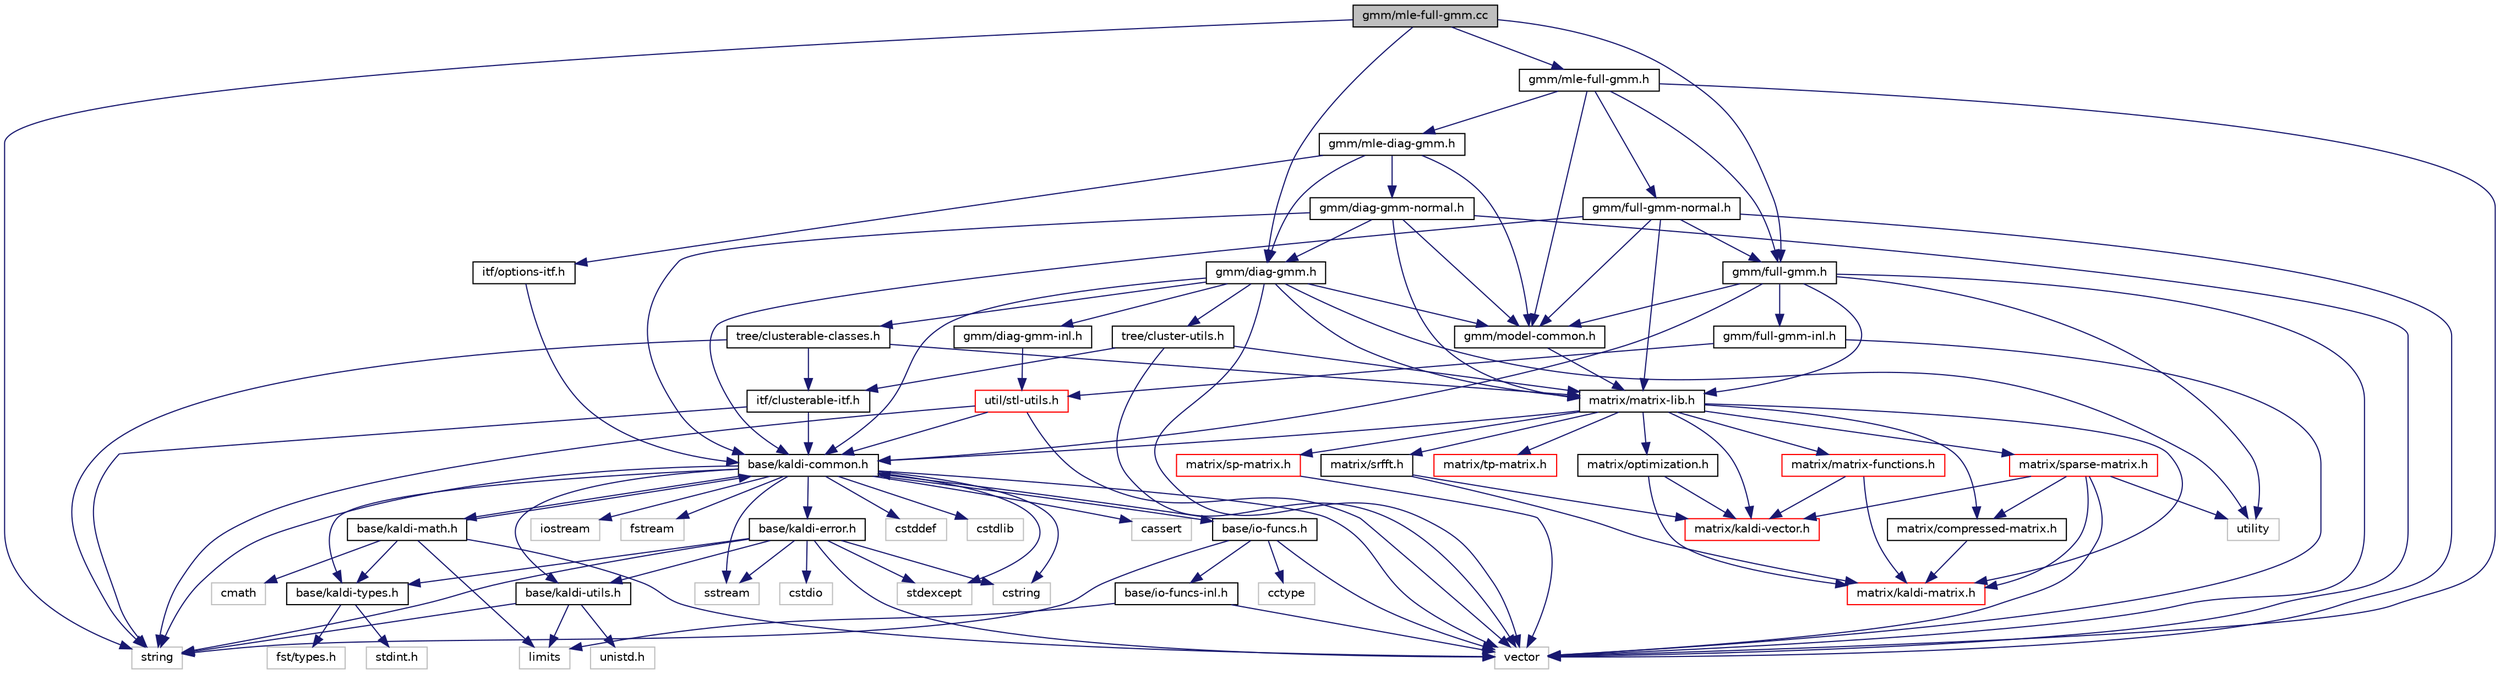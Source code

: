 digraph "gmm/mle-full-gmm.cc"
{
  edge [fontname="Helvetica",fontsize="10",labelfontname="Helvetica",labelfontsize="10"];
  node [fontname="Helvetica",fontsize="10",shape=record];
  Node0 [label="gmm/mle-full-gmm.cc",height=0.2,width=0.4,color="black", fillcolor="grey75", style="filled", fontcolor="black"];
  Node0 -> Node1 [color="midnightblue",fontsize="10",style="solid",fontname="Helvetica"];
  Node1 [label="string",height=0.2,width=0.4,color="grey75", fillcolor="white", style="filled"];
  Node0 -> Node2 [color="midnightblue",fontsize="10",style="solid",fontname="Helvetica"];
  Node2 [label="gmm/full-gmm.h",height=0.2,width=0.4,color="black", fillcolor="white", style="filled",URL="$full-gmm_8h.html"];
  Node2 -> Node3 [color="midnightblue",fontsize="10",style="solid",fontname="Helvetica"];
  Node3 [label="utility",height=0.2,width=0.4,color="grey75", fillcolor="white", style="filled"];
  Node2 -> Node4 [color="midnightblue",fontsize="10",style="solid",fontname="Helvetica"];
  Node4 [label="vector",height=0.2,width=0.4,color="grey75", fillcolor="white", style="filled"];
  Node2 -> Node5 [color="midnightblue",fontsize="10",style="solid",fontname="Helvetica"];
  Node5 [label="base/kaldi-common.h",height=0.2,width=0.4,color="black", fillcolor="white", style="filled",URL="$kaldi-common_8h.html"];
  Node5 -> Node6 [color="midnightblue",fontsize="10",style="solid",fontname="Helvetica"];
  Node6 [label="cstddef",height=0.2,width=0.4,color="grey75", fillcolor="white", style="filled"];
  Node5 -> Node7 [color="midnightblue",fontsize="10",style="solid",fontname="Helvetica"];
  Node7 [label="cstdlib",height=0.2,width=0.4,color="grey75", fillcolor="white", style="filled"];
  Node5 -> Node8 [color="midnightblue",fontsize="10",style="solid",fontname="Helvetica"];
  Node8 [label="cstring",height=0.2,width=0.4,color="grey75", fillcolor="white", style="filled"];
  Node5 -> Node1 [color="midnightblue",fontsize="10",style="solid",fontname="Helvetica"];
  Node5 -> Node9 [color="midnightblue",fontsize="10",style="solid",fontname="Helvetica"];
  Node9 [label="sstream",height=0.2,width=0.4,color="grey75", fillcolor="white", style="filled"];
  Node5 -> Node10 [color="midnightblue",fontsize="10",style="solid",fontname="Helvetica"];
  Node10 [label="stdexcept",height=0.2,width=0.4,color="grey75", fillcolor="white", style="filled"];
  Node5 -> Node11 [color="midnightblue",fontsize="10",style="solid",fontname="Helvetica"];
  Node11 [label="cassert",height=0.2,width=0.4,color="grey75", fillcolor="white", style="filled"];
  Node5 -> Node4 [color="midnightblue",fontsize="10",style="solid",fontname="Helvetica"];
  Node5 -> Node12 [color="midnightblue",fontsize="10",style="solid",fontname="Helvetica"];
  Node12 [label="iostream",height=0.2,width=0.4,color="grey75", fillcolor="white", style="filled"];
  Node5 -> Node13 [color="midnightblue",fontsize="10",style="solid",fontname="Helvetica"];
  Node13 [label="fstream",height=0.2,width=0.4,color="grey75", fillcolor="white", style="filled"];
  Node5 -> Node14 [color="midnightblue",fontsize="10",style="solid",fontname="Helvetica"];
  Node14 [label="base/kaldi-utils.h",height=0.2,width=0.4,color="black", fillcolor="white", style="filled",URL="$kaldi-utils_8h.html"];
  Node14 -> Node15 [color="midnightblue",fontsize="10",style="solid",fontname="Helvetica"];
  Node15 [label="unistd.h",height=0.2,width=0.4,color="grey75", fillcolor="white", style="filled"];
  Node14 -> Node16 [color="midnightblue",fontsize="10",style="solid",fontname="Helvetica"];
  Node16 [label="limits",height=0.2,width=0.4,color="grey75", fillcolor="white", style="filled"];
  Node14 -> Node1 [color="midnightblue",fontsize="10",style="solid",fontname="Helvetica"];
  Node5 -> Node17 [color="midnightblue",fontsize="10",style="solid",fontname="Helvetica"];
  Node17 [label="base/kaldi-error.h",height=0.2,width=0.4,color="black", fillcolor="white", style="filled",URL="$kaldi-error_8h.html"];
  Node17 -> Node18 [color="midnightblue",fontsize="10",style="solid",fontname="Helvetica"];
  Node18 [label="cstdio",height=0.2,width=0.4,color="grey75", fillcolor="white", style="filled"];
  Node17 -> Node8 [color="midnightblue",fontsize="10",style="solid",fontname="Helvetica"];
  Node17 -> Node9 [color="midnightblue",fontsize="10",style="solid",fontname="Helvetica"];
  Node17 -> Node10 [color="midnightblue",fontsize="10",style="solid",fontname="Helvetica"];
  Node17 -> Node1 [color="midnightblue",fontsize="10",style="solid",fontname="Helvetica"];
  Node17 -> Node4 [color="midnightblue",fontsize="10",style="solid",fontname="Helvetica"];
  Node17 -> Node19 [color="midnightblue",fontsize="10",style="solid",fontname="Helvetica"];
  Node19 [label="base/kaldi-types.h",height=0.2,width=0.4,color="black", fillcolor="white", style="filled",URL="$kaldi-types_8h.html"];
  Node19 -> Node20 [color="midnightblue",fontsize="10",style="solid",fontname="Helvetica"];
  Node20 [label="stdint.h",height=0.2,width=0.4,color="grey75", fillcolor="white", style="filled"];
  Node19 -> Node21 [color="midnightblue",fontsize="10",style="solid",fontname="Helvetica"];
  Node21 [label="fst/types.h",height=0.2,width=0.4,color="grey75", fillcolor="white", style="filled"];
  Node17 -> Node14 [color="midnightblue",fontsize="10",style="solid",fontname="Helvetica"];
  Node5 -> Node19 [color="midnightblue",fontsize="10",style="solid",fontname="Helvetica"];
  Node5 -> Node22 [color="midnightblue",fontsize="10",style="solid",fontname="Helvetica"];
  Node22 [label="base/io-funcs.h",height=0.2,width=0.4,color="black", fillcolor="white", style="filled",URL="$io-funcs_8h.html"];
  Node22 -> Node23 [color="midnightblue",fontsize="10",style="solid",fontname="Helvetica"];
  Node23 [label="cctype",height=0.2,width=0.4,color="grey75", fillcolor="white", style="filled"];
  Node22 -> Node4 [color="midnightblue",fontsize="10",style="solid",fontname="Helvetica"];
  Node22 -> Node1 [color="midnightblue",fontsize="10",style="solid",fontname="Helvetica"];
  Node22 -> Node5 [color="midnightblue",fontsize="10",style="solid",fontname="Helvetica"];
  Node22 -> Node24 [color="midnightblue",fontsize="10",style="solid",fontname="Helvetica"];
  Node24 [label="base/io-funcs-inl.h",height=0.2,width=0.4,color="black", fillcolor="white", style="filled",URL="$io-funcs-inl_8h.html"];
  Node24 -> Node16 [color="midnightblue",fontsize="10",style="solid",fontname="Helvetica"];
  Node24 -> Node4 [color="midnightblue",fontsize="10",style="solid",fontname="Helvetica"];
  Node5 -> Node25 [color="midnightblue",fontsize="10",style="solid",fontname="Helvetica"];
  Node25 [label="base/kaldi-math.h",height=0.2,width=0.4,color="black", fillcolor="white", style="filled",URL="$kaldi-math_8h.html"];
  Node25 -> Node26 [color="midnightblue",fontsize="10",style="solid",fontname="Helvetica"];
  Node26 [label="cmath",height=0.2,width=0.4,color="grey75", fillcolor="white", style="filled"];
  Node25 -> Node16 [color="midnightblue",fontsize="10",style="solid",fontname="Helvetica"];
  Node25 -> Node4 [color="midnightblue",fontsize="10",style="solid",fontname="Helvetica"];
  Node25 -> Node19 [color="midnightblue",fontsize="10",style="solid",fontname="Helvetica"];
  Node25 -> Node5 [color="midnightblue",fontsize="10",style="solid",fontname="Helvetica"];
  Node2 -> Node27 [color="midnightblue",fontsize="10",style="solid",fontname="Helvetica"];
  Node27 [label="gmm/model-common.h",height=0.2,width=0.4,color="black", fillcolor="white", style="filled",URL="$model-common_8h.html"];
  Node27 -> Node28 [color="midnightblue",fontsize="10",style="solid",fontname="Helvetica"];
  Node28 [label="matrix/matrix-lib.h",height=0.2,width=0.4,color="black", fillcolor="white", style="filled",URL="$matrix-lib_8h.html"];
  Node28 -> Node5 [color="midnightblue",fontsize="10",style="solid",fontname="Helvetica"];
  Node28 -> Node29 [color="midnightblue",fontsize="10",style="solid",fontname="Helvetica"];
  Node29 [label="matrix/kaldi-vector.h",height=0.2,width=0.4,color="red", fillcolor="white", style="filled",URL="$kaldi-vector_8h.html"];
  Node28 -> Node32 [color="midnightblue",fontsize="10",style="solid",fontname="Helvetica"];
  Node32 [label="matrix/kaldi-matrix.h",height=0.2,width=0.4,color="red", fillcolor="white", style="filled",URL="$kaldi-matrix_8h.html"];
  Node28 -> Node34 [color="midnightblue",fontsize="10",style="solid",fontname="Helvetica"];
  Node34 [label="matrix/sp-matrix.h",height=0.2,width=0.4,color="red", fillcolor="white", style="filled",URL="$sp-matrix_8h.html"];
  Node34 -> Node4 [color="midnightblue",fontsize="10",style="solid",fontname="Helvetica"];
  Node28 -> Node38 [color="midnightblue",fontsize="10",style="solid",fontname="Helvetica"];
  Node38 [label="matrix/tp-matrix.h",height=0.2,width=0.4,color="red", fillcolor="white", style="filled",URL="$tp-matrix_8h.html"];
  Node28 -> Node39 [color="midnightblue",fontsize="10",style="solid",fontname="Helvetica"];
  Node39 [label="matrix/matrix-functions.h",height=0.2,width=0.4,color="red", fillcolor="white", style="filled",URL="$matrix-functions_8h.html"];
  Node39 -> Node29 [color="midnightblue",fontsize="10",style="solid",fontname="Helvetica"];
  Node39 -> Node32 [color="midnightblue",fontsize="10",style="solid",fontname="Helvetica"];
  Node28 -> Node41 [color="midnightblue",fontsize="10",style="solid",fontname="Helvetica"];
  Node41 [label="matrix/srfft.h",height=0.2,width=0.4,color="black", fillcolor="white", style="filled",URL="$srfft_8h.html"];
  Node41 -> Node29 [color="midnightblue",fontsize="10",style="solid",fontname="Helvetica"];
  Node41 -> Node32 [color="midnightblue",fontsize="10",style="solid",fontname="Helvetica"];
  Node28 -> Node42 [color="midnightblue",fontsize="10",style="solid",fontname="Helvetica"];
  Node42 [label="matrix/compressed-matrix.h",height=0.2,width=0.4,color="black", fillcolor="white", style="filled",URL="$compressed-matrix_8h.html"];
  Node42 -> Node32 [color="midnightblue",fontsize="10",style="solid",fontname="Helvetica"];
  Node28 -> Node43 [color="midnightblue",fontsize="10",style="solid",fontname="Helvetica"];
  Node43 [label="matrix/sparse-matrix.h",height=0.2,width=0.4,color="red", fillcolor="white", style="filled",URL="$sparse-matrix_8h.html"];
  Node43 -> Node3 [color="midnightblue",fontsize="10",style="solid",fontname="Helvetica"];
  Node43 -> Node4 [color="midnightblue",fontsize="10",style="solid",fontname="Helvetica"];
  Node43 -> Node32 [color="midnightblue",fontsize="10",style="solid",fontname="Helvetica"];
  Node43 -> Node29 [color="midnightblue",fontsize="10",style="solid",fontname="Helvetica"];
  Node43 -> Node42 [color="midnightblue",fontsize="10",style="solid",fontname="Helvetica"];
  Node28 -> Node44 [color="midnightblue",fontsize="10",style="solid",fontname="Helvetica"];
  Node44 [label="matrix/optimization.h",height=0.2,width=0.4,color="black", fillcolor="white", style="filled",URL="$optimization_8h.html"];
  Node44 -> Node29 [color="midnightblue",fontsize="10",style="solid",fontname="Helvetica"];
  Node44 -> Node32 [color="midnightblue",fontsize="10",style="solid",fontname="Helvetica"];
  Node2 -> Node28 [color="midnightblue",fontsize="10",style="solid",fontname="Helvetica"];
  Node2 -> Node45 [color="midnightblue",fontsize="10",style="solid",fontname="Helvetica"];
  Node45 [label="gmm/full-gmm-inl.h",height=0.2,width=0.4,color="black", fillcolor="white", style="filled",URL="$full-gmm-inl_8h.html"];
  Node45 -> Node4 [color="midnightblue",fontsize="10",style="solid",fontname="Helvetica"];
  Node45 -> Node46 [color="midnightblue",fontsize="10",style="solid",fontname="Helvetica"];
  Node46 [label="util/stl-utils.h",height=0.2,width=0.4,color="red", fillcolor="white", style="filled",URL="$stl-utils_8h.html"];
  Node46 -> Node1 [color="midnightblue",fontsize="10",style="solid",fontname="Helvetica"];
  Node46 -> Node4 [color="midnightblue",fontsize="10",style="solid",fontname="Helvetica"];
  Node46 -> Node5 [color="midnightblue",fontsize="10",style="solid",fontname="Helvetica"];
  Node0 -> Node51 [color="midnightblue",fontsize="10",style="solid",fontname="Helvetica"];
  Node51 [label="gmm/diag-gmm.h",height=0.2,width=0.4,color="black", fillcolor="white", style="filled",URL="$diag-gmm_8h.html"];
  Node51 -> Node3 [color="midnightblue",fontsize="10",style="solid",fontname="Helvetica"];
  Node51 -> Node4 [color="midnightblue",fontsize="10",style="solid",fontname="Helvetica"];
  Node51 -> Node5 [color="midnightblue",fontsize="10",style="solid",fontname="Helvetica"];
  Node51 -> Node27 [color="midnightblue",fontsize="10",style="solid",fontname="Helvetica"];
  Node51 -> Node28 [color="midnightblue",fontsize="10",style="solid",fontname="Helvetica"];
  Node51 -> Node52 [color="midnightblue",fontsize="10",style="solid",fontname="Helvetica"];
  Node52 [label="tree/cluster-utils.h",height=0.2,width=0.4,color="black", fillcolor="white", style="filled",URL="$cluster-utils_8h.html"];
  Node52 -> Node4 [color="midnightblue",fontsize="10",style="solid",fontname="Helvetica"];
  Node52 -> Node28 [color="midnightblue",fontsize="10",style="solid",fontname="Helvetica"];
  Node52 -> Node53 [color="midnightblue",fontsize="10",style="solid",fontname="Helvetica"];
  Node53 [label="itf/clusterable-itf.h",height=0.2,width=0.4,color="black", fillcolor="white", style="filled",URL="$clusterable-itf_8h.html"];
  Node53 -> Node1 [color="midnightblue",fontsize="10",style="solid",fontname="Helvetica"];
  Node53 -> Node5 [color="midnightblue",fontsize="10",style="solid",fontname="Helvetica"];
  Node51 -> Node54 [color="midnightblue",fontsize="10",style="solid",fontname="Helvetica"];
  Node54 [label="tree/clusterable-classes.h",height=0.2,width=0.4,color="black", fillcolor="white", style="filled",URL="$clusterable-classes_8h.html"];
  Node54 -> Node1 [color="midnightblue",fontsize="10",style="solid",fontname="Helvetica"];
  Node54 -> Node53 [color="midnightblue",fontsize="10",style="solid",fontname="Helvetica"];
  Node54 -> Node28 [color="midnightblue",fontsize="10",style="solid",fontname="Helvetica"];
  Node51 -> Node55 [color="midnightblue",fontsize="10",style="solid",fontname="Helvetica"];
  Node55 [label="gmm/diag-gmm-inl.h",height=0.2,width=0.4,color="black", fillcolor="white", style="filled",URL="$diag-gmm-inl_8h.html"];
  Node55 -> Node46 [color="midnightblue",fontsize="10",style="solid",fontname="Helvetica"];
  Node0 -> Node56 [color="midnightblue",fontsize="10",style="solid",fontname="Helvetica"];
  Node56 [label="gmm/mle-full-gmm.h",height=0.2,width=0.4,color="black", fillcolor="white", style="filled",URL="$mle-full-gmm_8h.html"];
  Node56 -> Node4 [color="midnightblue",fontsize="10",style="solid",fontname="Helvetica"];
  Node56 -> Node27 [color="midnightblue",fontsize="10",style="solid",fontname="Helvetica"];
  Node56 -> Node2 [color="midnightblue",fontsize="10",style="solid",fontname="Helvetica"];
  Node56 -> Node57 [color="midnightblue",fontsize="10",style="solid",fontname="Helvetica"];
  Node57 [label="gmm/full-gmm-normal.h",height=0.2,width=0.4,color="black", fillcolor="white", style="filled",URL="$full-gmm-normal_8h.html"];
  Node57 -> Node4 [color="midnightblue",fontsize="10",style="solid",fontname="Helvetica"];
  Node57 -> Node5 [color="midnightblue",fontsize="10",style="solid",fontname="Helvetica"];
  Node57 -> Node27 [color="midnightblue",fontsize="10",style="solid",fontname="Helvetica"];
  Node57 -> Node2 [color="midnightblue",fontsize="10",style="solid",fontname="Helvetica"];
  Node57 -> Node28 [color="midnightblue",fontsize="10",style="solid",fontname="Helvetica"];
  Node56 -> Node58 [color="midnightblue",fontsize="10",style="solid",fontname="Helvetica"];
  Node58 [label="gmm/mle-diag-gmm.h",height=0.2,width=0.4,color="black", fillcolor="white", style="filled",URL="$mle-diag-gmm_8h.html"];
  Node58 -> Node51 [color="midnightblue",fontsize="10",style="solid",fontname="Helvetica"];
  Node58 -> Node59 [color="midnightblue",fontsize="10",style="solid",fontname="Helvetica"];
  Node59 [label="gmm/diag-gmm-normal.h",height=0.2,width=0.4,color="black", fillcolor="white", style="filled",URL="$diag-gmm-normal_8h.html"];
  Node59 -> Node4 [color="midnightblue",fontsize="10",style="solid",fontname="Helvetica"];
  Node59 -> Node5 [color="midnightblue",fontsize="10",style="solid",fontname="Helvetica"];
  Node59 -> Node27 [color="midnightblue",fontsize="10",style="solid",fontname="Helvetica"];
  Node59 -> Node51 [color="midnightblue",fontsize="10",style="solid",fontname="Helvetica"];
  Node59 -> Node28 [color="midnightblue",fontsize="10",style="solid",fontname="Helvetica"];
  Node58 -> Node27 [color="midnightblue",fontsize="10",style="solid",fontname="Helvetica"];
  Node58 -> Node60 [color="midnightblue",fontsize="10",style="solid",fontname="Helvetica"];
  Node60 [label="itf/options-itf.h",height=0.2,width=0.4,color="black", fillcolor="white", style="filled",URL="$options-itf_8h.html"];
  Node60 -> Node5 [color="midnightblue",fontsize="10",style="solid",fontname="Helvetica"];
}
